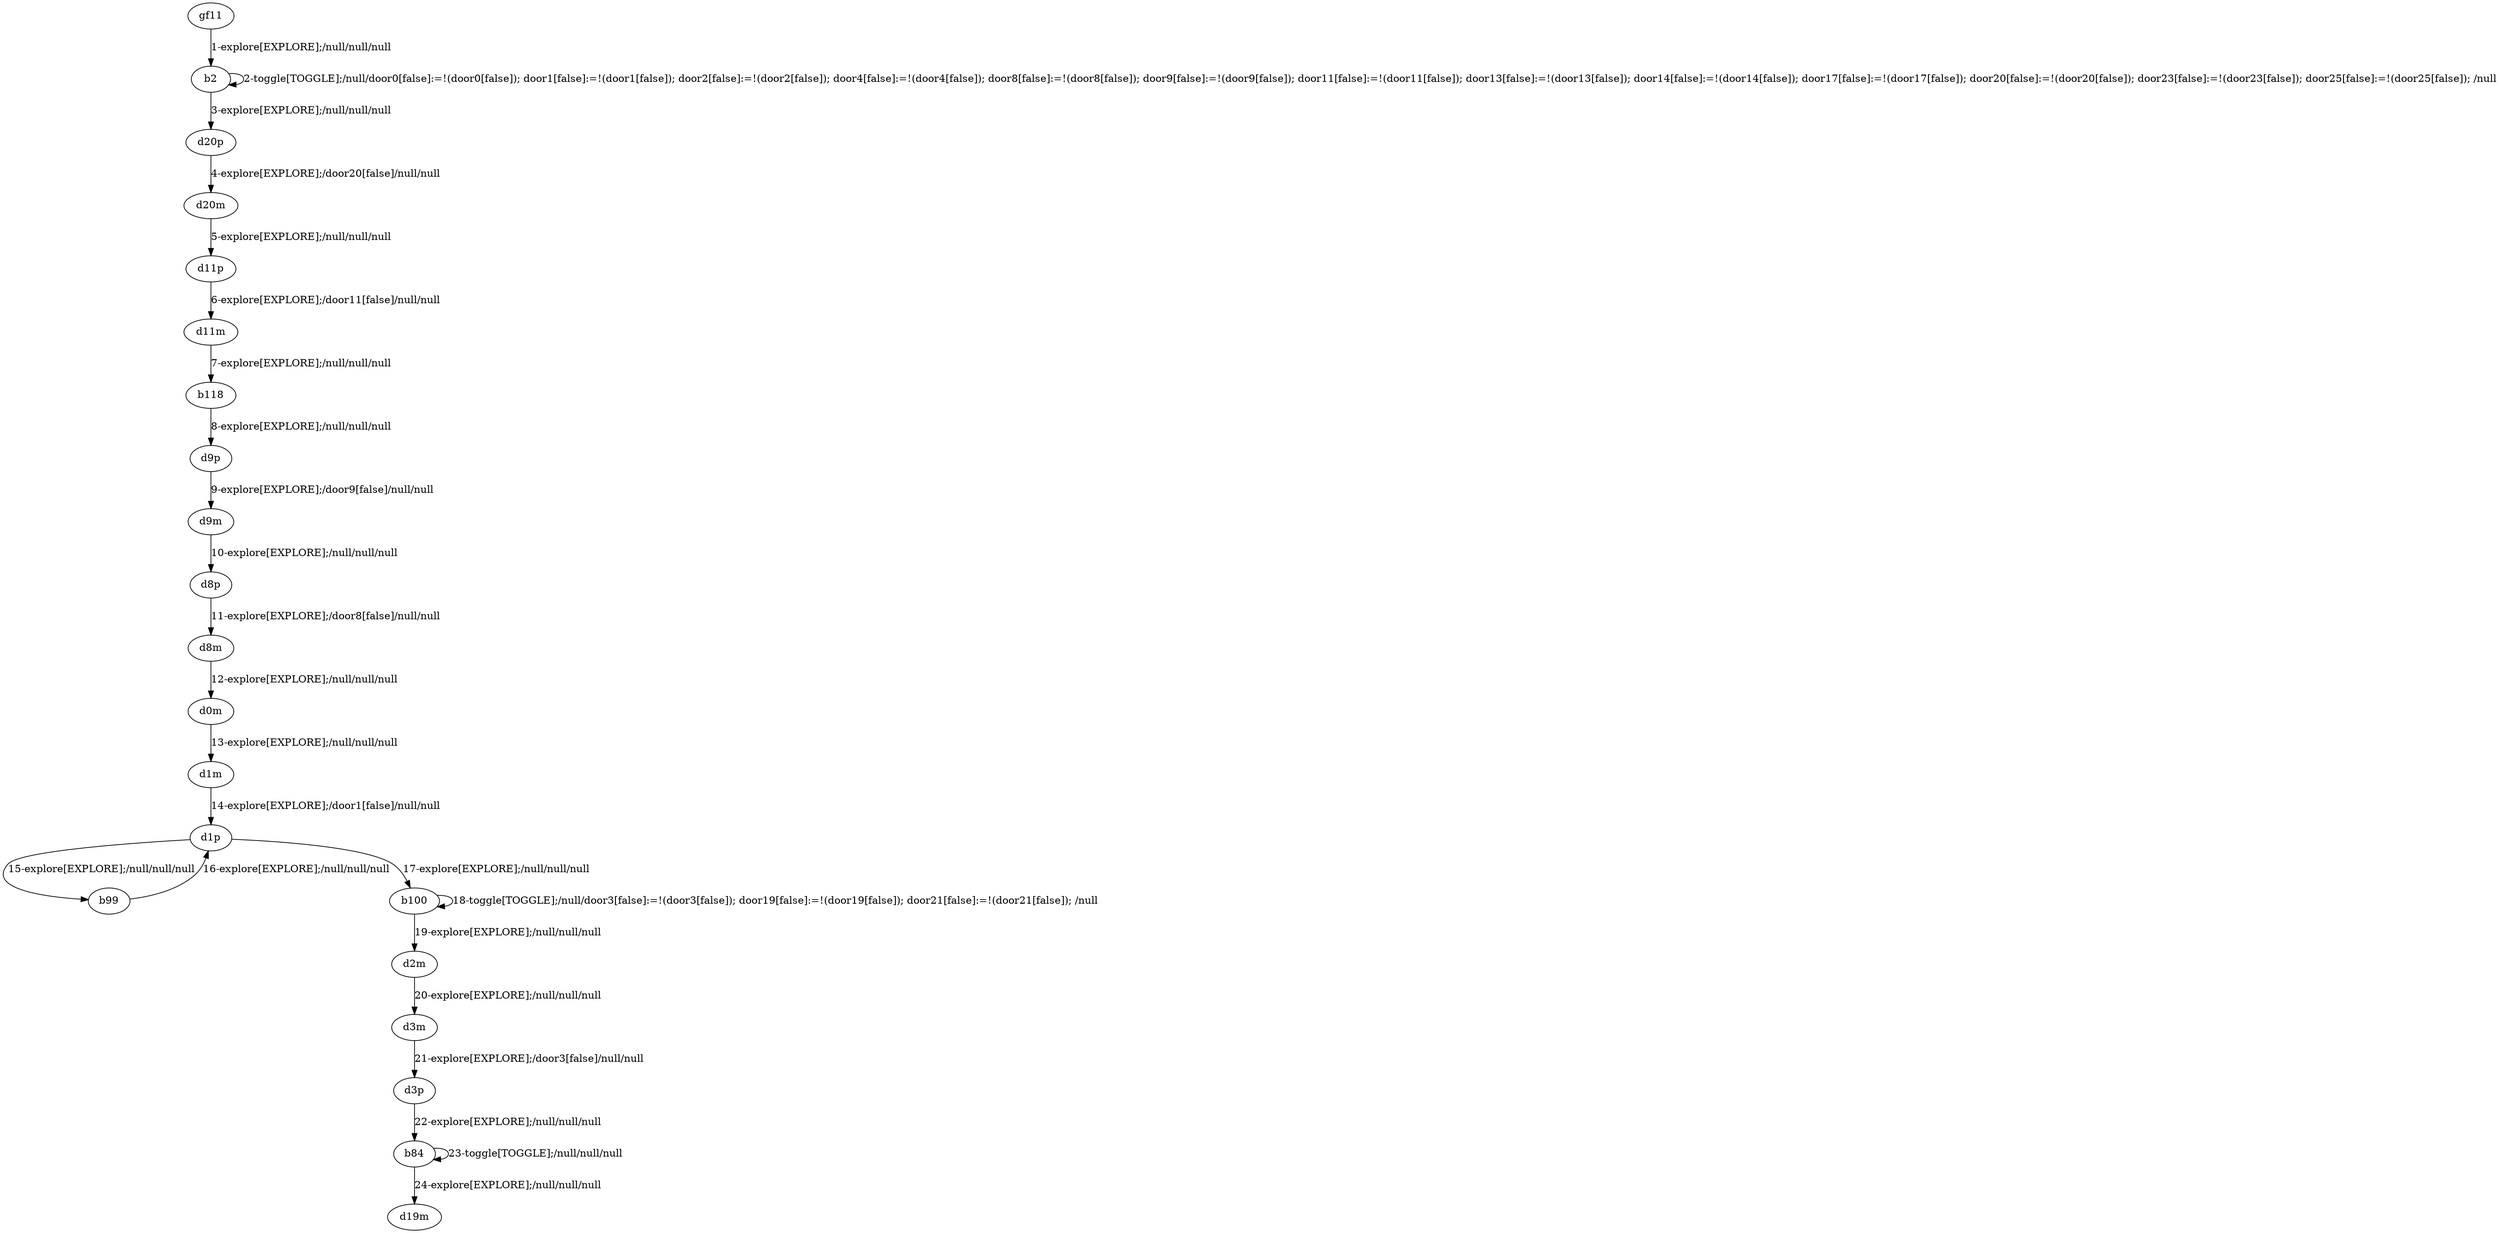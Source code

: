 # Total number of goals covered by this test: 2
# b84 --> d19m
# b84 --> b84

digraph g {
"gf11" -> "b2" [label = "1-explore[EXPLORE];/null/null/null"];
"b2" -> "b2" [label = "2-toggle[TOGGLE];/null/door0[false]:=!(door0[false]); door1[false]:=!(door1[false]); door2[false]:=!(door2[false]); door4[false]:=!(door4[false]); door8[false]:=!(door8[false]); door9[false]:=!(door9[false]); door11[false]:=!(door11[false]); door13[false]:=!(door13[false]); door14[false]:=!(door14[false]); door17[false]:=!(door17[false]); door20[false]:=!(door20[false]); door23[false]:=!(door23[false]); door25[false]:=!(door25[false]); /null"];
"b2" -> "d20p" [label = "3-explore[EXPLORE];/null/null/null"];
"d20p" -> "d20m" [label = "4-explore[EXPLORE];/door20[false]/null/null"];
"d20m" -> "d11p" [label = "5-explore[EXPLORE];/null/null/null"];
"d11p" -> "d11m" [label = "6-explore[EXPLORE];/door11[false]/null/null"];
"d11m" -> "b118" [label = "7-explore[EXPLORE];/null/null/null"];
"b118" -> "d9p" [label = "8-explore[EXPLORE];/null/null/null"];
"d9p" -> "d9m" [label = "9-explore[EXPLORE];/door9[false]/null/null"];
"d9m" -> "d8p" [label = "10-explore[EXPLORE];/null/null/null"];
"d8p" -> "d8m" [label = "11-explore[EXPLORE];/door8[false]/null/null"];
"d8m" -> "d0m" [label = "12-explore[EXPLORE];/null/null/null"];
"d0m" -> "d1m" [label = "13-explore[EXPLORE];/null/null/null"];
"d1m" -> "d1p" [label = "14-explore[EXPLORE];/door1[false]/null/null"];
"d1p" -> "b99" [label = "15-explore[EXPLORE];/null/null/null"];
"b99" -> "d1p" [label = "16-explore[EXPLORE];/null/null/null"];
"d1p" -> "b100" [label = "17-explore[EXPLORE];/null/null/null"];
"b100" -> "b100" [label = "18-toggle[TOGGLE];/null/door3[false]:=!(door3[false]); door19[false]:=!(door19[false]); door21[false]:=!(door21[false]); /null"];
"b100" -> "d2m" [label = "19-explore[EXPLORE];/null/null/null"];
"d2m" -> "d3m" [label = "20-explore[EXPLORE];/null/null/null"];
"d3m" -> "d3p" [label = "21-explore[EXPLORE];/door3[false]/null/null"];
"d3p" -> "b84" [label = "22-explore[EXPLORE];/null/null/null"];
"b84" -> "b84" [label = "23-toggle[TOGGLE];/null/null/null"];
"b84" -> "d19m" [label = "24-explore[EXPLORE];/null/null/null"];
}